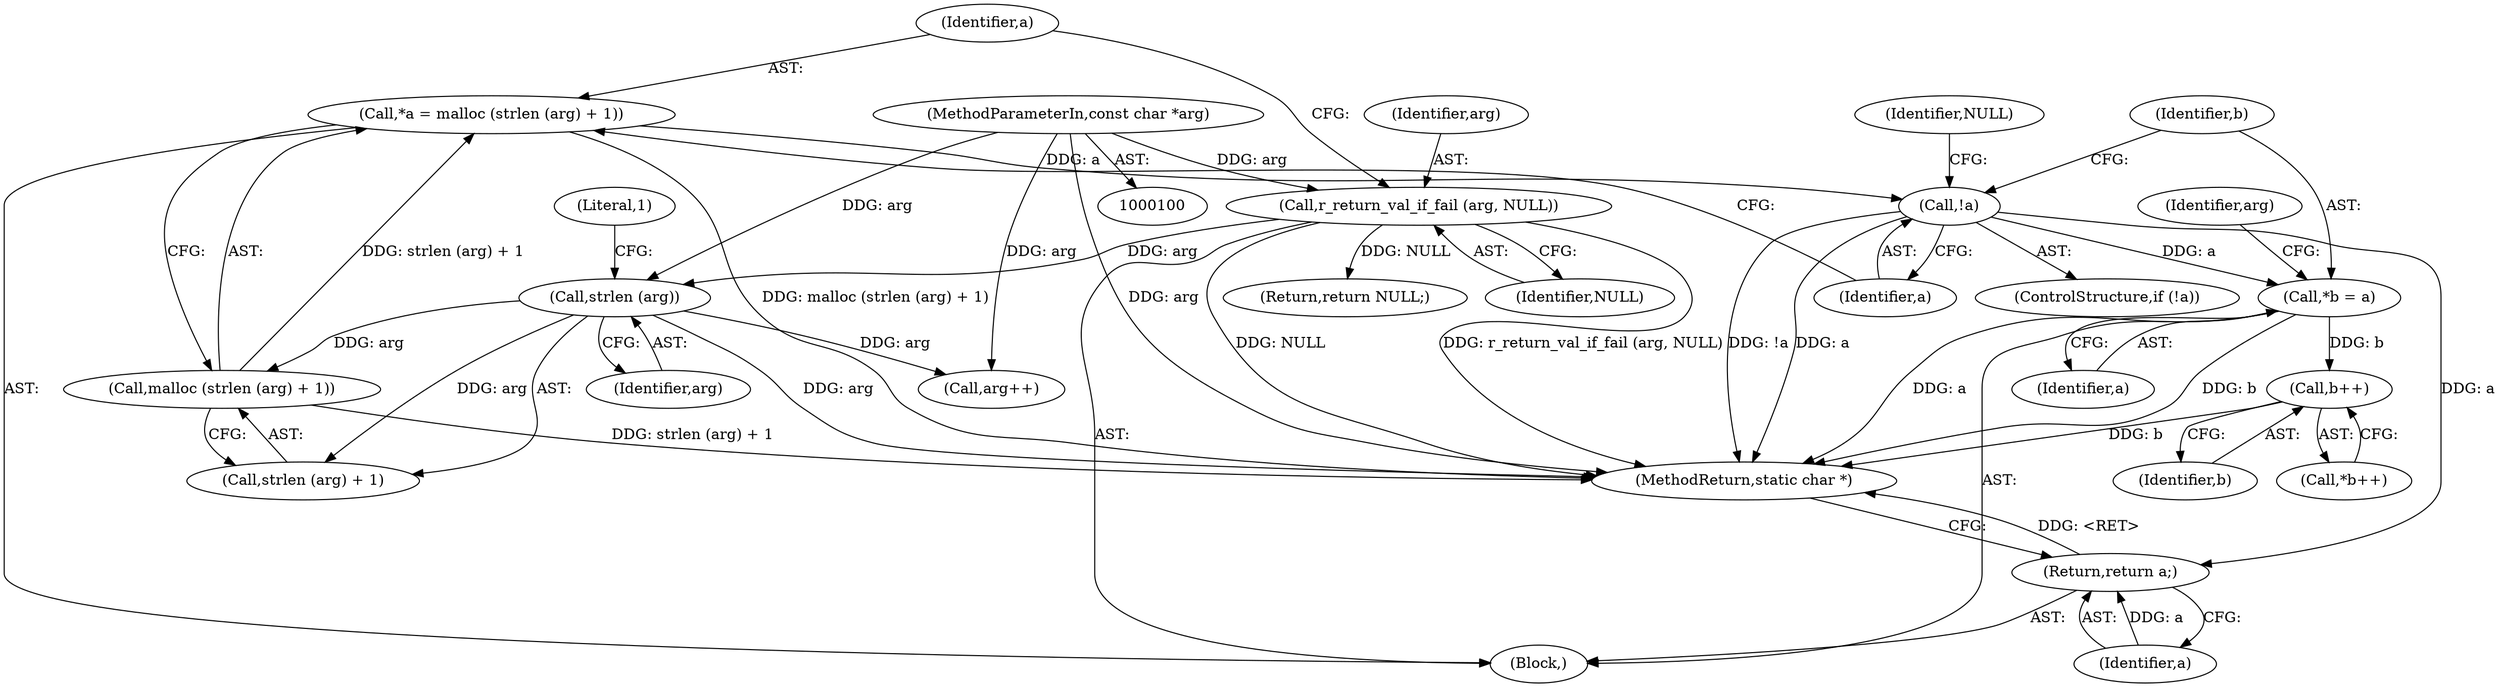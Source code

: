 digraph "0_radare2_5411543a310a470b1257fb93273cdd6e8dfcb3af_0@API" {
"1000107" [label="(Call,*a = malloc (strlen (arg) + 1))"];
"1000109" [label="(Call,malloc (strlen (arg) + 1))"];
"1000111" [label="(Call,strlen (arg))"];
"1000103" [label="(Call,r_return_val_if_fail (arg, NULL))"];
"1000101" [label="(MethodParameterIn,const char *arg)"];
"1000115" [label="(Call,!a)"];
"1000121" [label="(Call,*b = a)"];
"1000146" [label="(Call,b++)"];
"1000156" [label="(Return,return a;)"];
"1000126" [label="(Identifier,arg)"];
"1000122" [label="(Identifier,b)"];
"1000157" [label="(Identifier,a)"];
"1000104" [label="(Identifier,arg)"];
"1000111" [label="(Call,strlen (arg))"];
"1000109" [label="(Call,malloc (strlen (arg) + 1))"];
"1000110" [label="(Call,strlen (arg) + 1)"];
"1000113" [label="(Literal,1)"];
"1000156" [label="(Return,return a;)"];
"1000101" [label="(MethodParameterIn,const char *arg)"];
"1000118" [label="(Return,return NULL;)"];
"1000119" [label="(Identifier,NULL)"];
"1000108" [label="(Identifier,a)"];
"1000147" [label="(Identifier,b)"];
"1000146" [label="(Call,b++)"];
"1000107" [label="(Call,*a = malloc (strlen (arg) + 1))"];
"1000112" [label="(Identifier,arg)"];
"1000103" [label="(Call,r_return_val_if_fail (arg, NULL))"];
"1000102" [label="(Block,)"];
"1000116" [label="(Identifier,a)"];
"1000115" [label="(Call,!a)"];
"1000114" [label="(ControlStructure,if (!a))"];
"1000145" [label="(Call,*b++)"];
"1000150" [label="(Call,arg++)"];
"1000105" [label="(Identifier,NULL)"];
"1000158" [label="(MethodReturn,static char *)"];
"1000121" [label="(Call,*b = a)"];
"1000123" [label="(Identifier,a)"];
"1000107" -> "1000102"  [label="AST: "];
"1000107" -> "1000109"  [label="CFG: "];
"1000108" -> "1000107"  [label="AST: "];
"1000109" -> "1000107"  [label="AST: "];
"1000116" -> "1000107"  [label="CFG: "];
"1000107" -> "1000158"  [label="DDG: malloc (strlen (arg) + 1)"];
"1000109" -> "1000107"  [label="DDG: strlen (arg) + 1"];
"1000107" -> "1000115"  [label="DDG: a"];
"1000109" -> "1000110"  [label="CFG: "];
"1000110" -> "1000109"  [label="AST: "];
"1000109" -> "1000158"  [label="DDG: strlen (arg) + 1"];
"1000111" -> "1000109"  [label="DDG: arg"];
"1000111" -> "1000110"  [label="AST: "];
"1000111" -> "1000112"  [label="CFG: "];
"1000112" -> "1000111"  [label="AST: "];
"1000113" -> "1000111"  [label="CFG: "];
"1000111" -> "1000158"  [label="DDG: arg"];
"1000111" -> "1000110"  [label="DDG: arg"];
"1000103" -> "1000111"  [label="DDG: arg"];
"1000101" -> "1000111"  [label="DDG: arg"];
"1000111" -> "1000150"  [label="DDG: arg"];
"1000103" -> "1000102"  [label="AST: "];
"1000103" -> "1000105"  [label="CFG: "];
"1000104" -> "1000103"  [label="AST: "];
"1000105" -> "1000103"  [label="AST: "];
"1000108" -> "1000103"  [label="CFG: "];
"1000103" -> "1000158"  [label="DDG: NULL"];
"1000103" -> "1000158"  [label="DDG: r_return_val_if_fail (arg, NULL)"];
"1000101" -> "1000103"  [label="DDG: arg"];
"1000103" -> "1000118"  [label="DDG: NULL"];
"1000101" -> "1000100"  [label="AST: "];
"1000101" -> "1000158"  [label="DDG: arg"];
"1000101" -> "1000150"  [label="DDG: arg"];
"1000115" -> "1000114"  [label="AST: "];
"1000115" -> "1000116"  [label="CFG: "];
"1000116" -> "1000115"  [label="AST: "];
"1000119" -> "1000115"  [label="CFG: "];
"1000122" -> "1000115"  [label="CFG: "];
"1000115" -> "1000158"  [label="DDG: !a"];
"1000115" -> "1000158"  [label="DDG: a"];
"1000115" -> "1000121"  [label="DDG: a"];
"1000115" -> "1000156"  [label="DDG: a"];
"1000121" -> "1000102"  [label="AST: "];
"1000121" -> "1000123"  [label="CFG: "];
"1000122" -> "1000121"  [label="AST: "];
"1000123" -> "1000121"  [label="AST: "];
"1000126" -> "1000121"  [label="CFG: "];
"1000121" -> "1000158"  [label="DDG: a"];
"1000121" -> "1000158"  [label="DDG: b"];
"1000121" -> "1000146"  [label="DDG: b"];
"1000146" -> "1000145"  [label="AST: "];
"1000146" -> "1000147"  [label="CFG: "];
"1000147" -> "1000146"  [label="AST: "];
"1000145" -> "1000146"  [label="CFG: "];
"1000146" -> "1000158"  [label="DDG: b"];
"1000156" -> "1000102"  [label="AST: "];
"1000156" -> "1000157"  [label="CFG: "];
"1000157" -> "1000156"  [label="AST: "];
"1000158" -> "1000156"  [label="CFG: "];
"1000156" -> "1000158"  [label="DDG: <RET>"];
"1000157" -> "1000156"  [label="DDG: a"];
}
